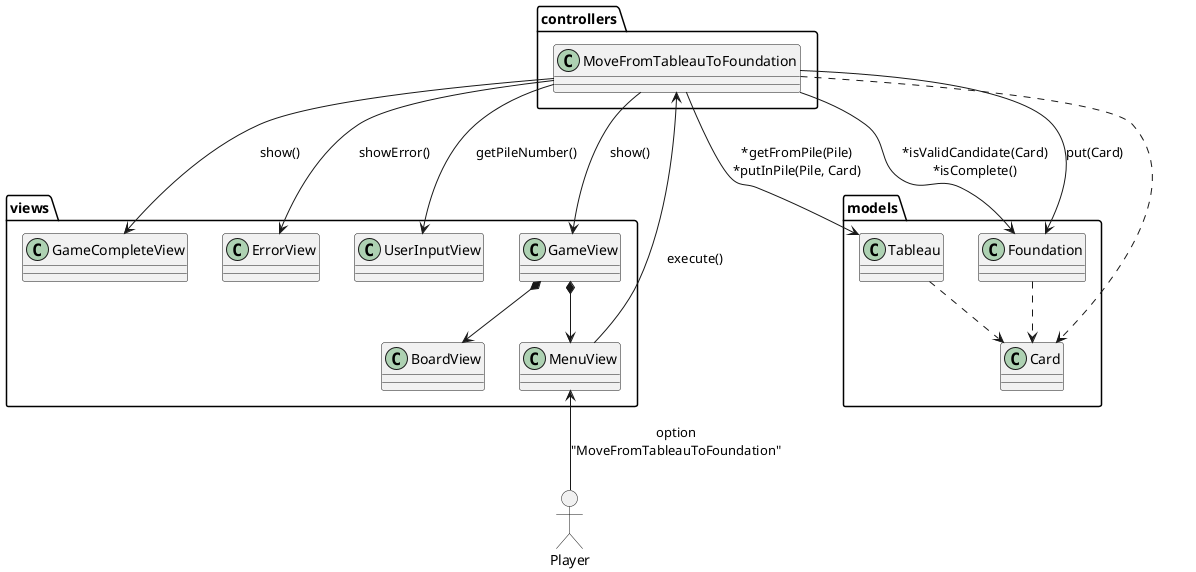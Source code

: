 @startuml UCAnalysis_MoveFromTableauToFoundation

mix_actor Player

package views {
    class MenuView
    class GameCompleteView
    class ErrorView
    class UserInputView
    class GameView
    class BoardView

    GameView *--> BoardView
    GameView *--> MenuView
}

package controllers {
    class MoveFromTableauToFoundation
}

package models {
    class Card
    class Tableau
    class Foundation
    Tableau ..> Card
    Foundation ..> Card
}

MoveFromTableauToFoundation ..> Card

Player -up-> MenuView : "option\n"MoveFromTableauToFoundation""
MenuView --> MoveFromTableauToFoundation : execute()
MoveFromTableauToFoundation --> Tableau : \n*getFromPile(Pile)\n*putInPile(Pile, Card)
MoveFromTableauToFoundation --> Foundation : \n*isValidCandidate(Card)\n*isComplete()
MoveFromTableauToFoundation --> Foundation : put(Card)
MoveFromTableauToFoundation --> ErrorView : showError()
MoveFromTableauToFoundation --> GameView : show()
MoveFromTableauToFoundation --> GameCompleteView : show()
MoveFromTableauToFoundation --> UserInputView : getPileNumber()
@enduml